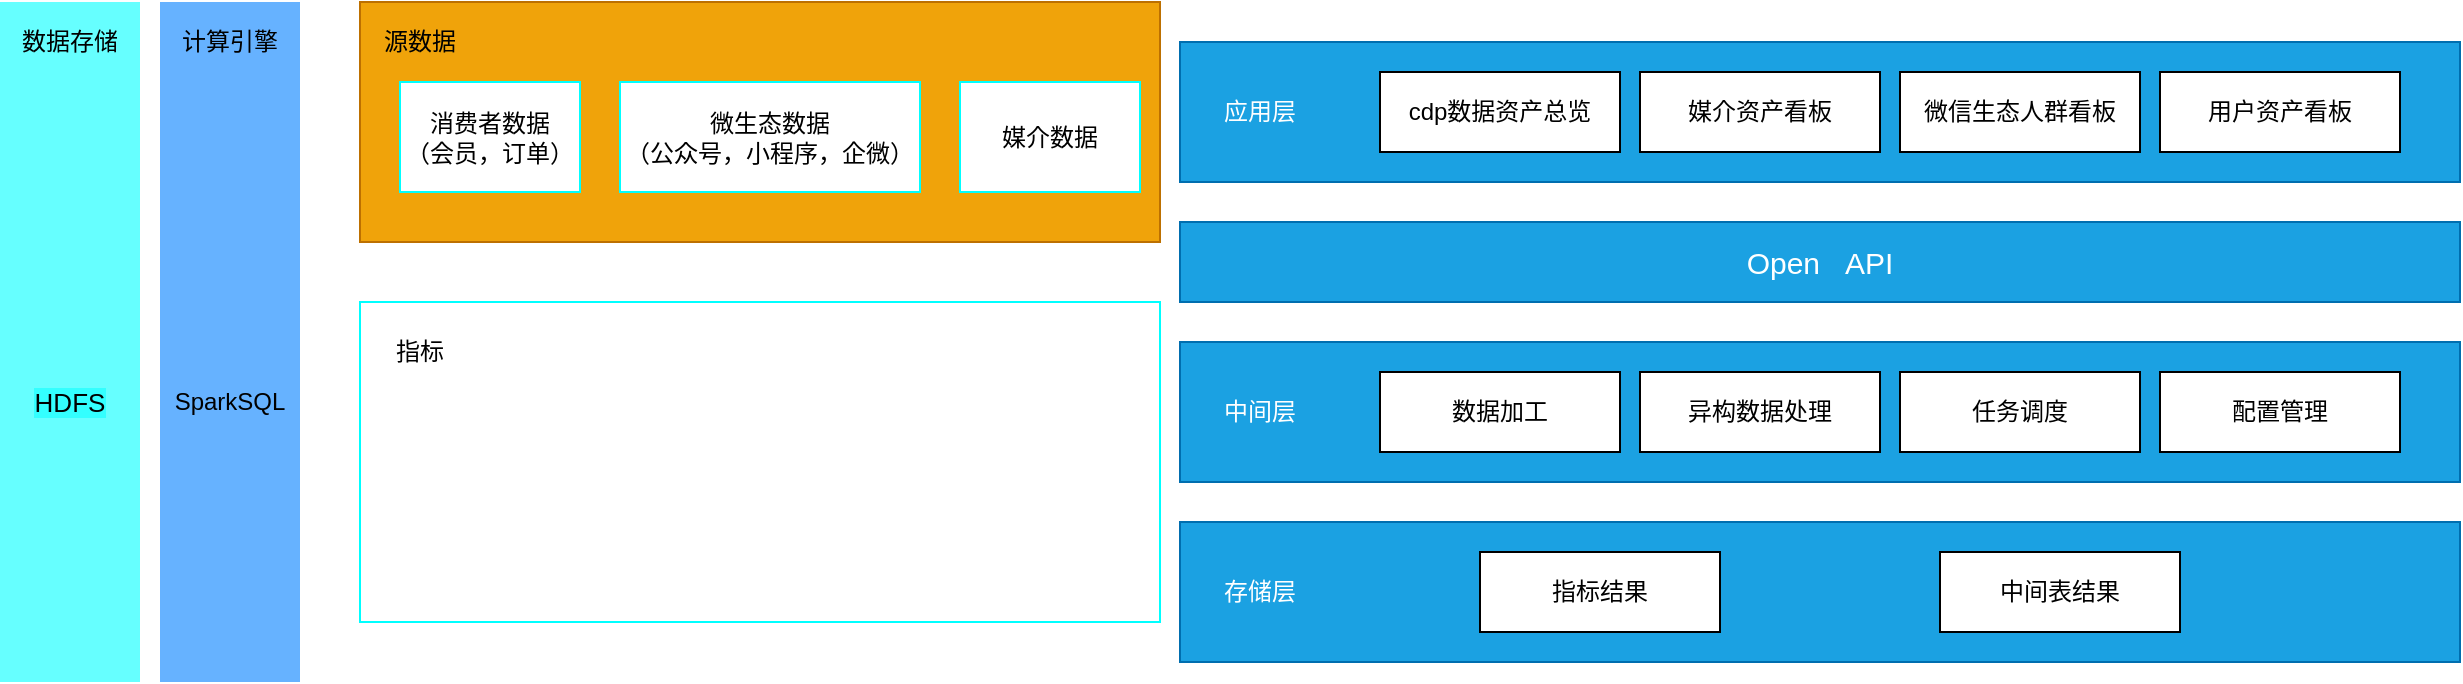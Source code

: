 <mxfile version="20.7.2" type="github">
  <diagram id="OaGpGVSkSWdmNU-YclEJ" name="第 1 页">
    <mxGraphModel dx="1236" dy="609" grid="1" gridSize="10" guides="1" tooltips="1" connect="1" arrows="1" fold="1" page="1" pageScale="1" pageWidth="1700" pageHeight="1100" math="0" shadow="0">
      <root>
        <mxCell id="0" />
        <mxCell id="1" parent="0" />
        <mxCell id="c13rjg0IlIpuNRMrlld8-1" value="" style="rounded=0;whiteSpace=wrap;html=1;fillColor=#1ba1e2;fontColor=#ffffff;strokeColor=#006EAF;" vertex="1" parent="1">
          <mxGeometry x="820" y="180" width="640" height="70" as="geometry" />
        </mxCell>
        <mxCell id="c13rjg0IlIpuNRMrlld8-2" value="cdp数据资产总览" style="rounded=0;whiteSpace=wrap;html=1;" vertex="1" parent="1">
          <mxGeometry x="920" y="195" width="120" height="40" as="geometry" />
        </mxCell>
        <mxCell id="c13rjg0IlIpuNRMrlld8-3" value="媒介资产看板" style="rounded=0;whiteSpace=wrap;html=1;" vertex="1" parent="1">
          <mxGeometry x="1050" y="195" width="120" height="40" as="geometry" />
        </mxCell>
        <mxCell id="c13rjg0IlIpuNRMrlld8-4" value="微信生态人群看板" style="rounded=0;whiteSpace=wrap;html=1;" vertex="1" parent="1">
          <mxGeometry x="1180" y="195" width="120" height="40" as="geometry" />
        </mxCell>
        <mxCell id="c13rjg0IlIpuNRMrlld8-5" value="用户资产看板" style="rounded=0;whiteSpace=wrap;html=1;" vertex="1" parent="1">
          <mxGeometry x="1310" y="195" width="120" height="40" as="geometry" />
        </mxCell>
        <mxCell id="c13rjg0IlIpuNRMrlld8-6" value="应用层" style="text;html=1;strokeColor=none;fillColor=none;align=center;verticalAlign=middle;whiteSpace=wrap;rounded=0;fontColor=#FFFFFF;" vertex="1" parent="1">
          <mxGeometry x="830" y="200" width="60" height="30" as="geometry" />
        </mxCell>
        <mxCell id="c13rjg0IlIpuNRMrlld8-7" value="&lt;font style=&quot;font-size: 15px;&quot;&gt;Open&amp;nbsp; &amp;nbsp;API&lt;/font&gt;" style="rounded=0;whiteSpace=wrap;html=1;fillColor=#1ba1e2;fontColor=#ffffff;strokeColor=#006EAF;" vertex="1" parent="1">
          <mxGeometry x="820" y="270" width="640" height="40" as="geometry" />
        </mxCell>
        <mxCell id="c13rjg0IlIpuNRMrlld8-8" value="" style="rounded=0;whiteSpace=wrap;html=1;fillColor=#1ba1e2;fontColor=#ffffff;strokeColor=#006EAF;" vertex="1" parent="1">
          <mxGeometry x="820" y="330" width="640" height="70" as="geometry" />
        </mxCell>
        <mxCell id="c13rjg0IlIpuNRMrlld8-9" value="中间层" style="text;html=1;strokeColor=none;fillColor=none;align=center;verticalAlign=middle;whiteSpace=wrap;rounded=0;fontColor=#FFFFFF;" vertex="1" parent="1">
          <mxGeometry x="830" y="350" width="60" height="30" as="geometry" />
        </mxCell>
        <mxCell id="c13rjg0IlIpuNRMrlld8-10" value="数据加工" style="rounded=0;whiteSpace=wrap;html=1;" vertex="1" parent="1">
          <mxGeometry x="920" y="345" width="120" height="40" as="geometry" />
        </mxCell>
        <mxCell id="c13rjg0IlIpuNRMrlld8-11" value="异构数据处理" style="rounded=0;whiteSpace=wrap;html=1;" vertex="1" parent="1">
          <mxGeometry x="1050" y="345" width="120" height="40" as="geometry" />
        </mxCell>
        <mxCell id="c13rjg0IlIpuNRMrlld8-12" value="任务调度" style="rounded=0;whiteSpace=wrap;html=1;" vertex="1" parent="1">
          <mxGeometry x="1180" y="345" width="120" height="40" as="geometry" />
        </mxCell>
        <mxCell id="c13rjg0IlIpuNRMrlld8-13" value="配置管理" style="rounded=0;whiteSpace=wrap;html=1;" vertex="1" parent="1">
          <mxGeometry x="1310" y="345" width="120" height="40" as="geometry" />
        </mxCell>
        <mxCell id="c13rjg0IlIpuNRMrlld8-14" value="" style="rounded=0;whiteSpace=wrap;html=1;fillColor=#1ba1e2;fontColor=#ffffff;strokeColor=#006EAF;" vertex="1" parent="1">
          <mxGeometry x="820" y="420" width="640" height="70" as="geometry" />
        </mxCell>
        <mxCell id="c13rjg0IlIpuNRMrlld8-15" value="存储层" style="text;html=1;strokeColor=none;fillColor=none;align=center;verticalAlign=middle;whiteSpace=wrap;rounded=0;fontColor=#FFFFFF;" vertex="1" parent="1">
          <mxGeometry x="830" y="440" width="60" height="30" as="geometry" />
        </mxCell>
        <mxCell id="c13rjg0IlIpuNRMrlld8-16" value="指标结果" style="rounded=0;whiteSpace=wrap;html=1;" vertex="1" parent="1">
          <mxGeometry x="970" y="435" width="120" height="40" as="geometry" />
        </mxCell>
        <mxCell id="c13rjg0IlIpuNRMrlld8-17" value="中间表结果" style="rounded=0;whiteSpace=wrap;html=1;" vertex="1" parent="1">
          <mxGeometry x="1200" y="435" width="120" height="40" as="geometry" />
        </mxCell>
        <mxCell id="c13rjg0IlIpuNRMrlld8-18" value="" style="rounded=0;whiteSpace=wrap;html=1;fontSize=15;fontColor=#FFFFFF;fillColor=#66FFFF;labelBackgroundColor=#33FFFF;strokeColor=none;" vertex="1" parent="1">
          <mxGeometry x="230" y="160" width="70" height="340" as="geometry" />
        </mxCell>
        <mxCell id="c13rjg0IlIpuNRMrlld8-19" value="&lt;font color=&quot;#000000&quot; style=&quot;font-size: 12px;&quot;&gt;数据存储&lt;/font&gt;" style="text;html=1;strokeColor=none;fillColor=none;align=center;verticalAlign=middle;whiteSpace=wrap;rounded=0;fontSize=12;fontColor=#FFFFFF;" vertex="1" parent="1">
          <mxGeometry x="235" y="165" width="60" height="30" as="geometry" />
        </mxCell>
        <mxCell id="c13rjg0IlIpuNRMrlld8-20" value="HDFS" style="text;html=1;strokeColor=none;fillColor=none;align=center;verticalAlign=middle;whiteSpace=wrap;rounded=0;labelBackgroundColor=#33FFFF;fontSize=13;fontColor=#000000;" vertex="1" parent="1">
          <mxGeometry x="235" y="345" width="60" height="30" as="geometry" />
        </mxCell>
        <mxCell id="c13rjg0IlIpuNRMrlld8-21" value="&lt;span style=&quot;color: rgba(0, 0, 0, 0); font-family: monospace; font-size: 0px; text-align: start; background-color: rgb(251, 251, 251);&quot;&gt;%3CmxGraphModel%3E%3Croot%3E%3CmxCell%20id%3D%220%22%2F%3E%3CmxCell%20id%3D%221%22%20parent%3D%220%22%2F%3E%3CmxCell%20id%3D%222%22%20value%3D%22%26lt%3Bfont%20color%3D%26quot%3B%23000000%26quot%3B%20style%3D%26quot%3Bfont-size%3A%2013px%3B%26quot%3B%26gt%3B%E6%95%B0%E6%8D%AE%E5%AD%98%E5%82%A8%26lt%3B%2Ffont%26gt%3B%22%20style%3D%22text%3Bhtml%3D1%3BstrokeColor%3Dnone%3BfillColor%3Dnone%3Balign%3Dcenter%3BverticalAlign%3Dmiddle%3BwhiteSpace%3Dwrap%3Brounded%3D0%3BfontSize%3D13%3BfontColor%3D%23FFFFFF%3B%22%20vertex%3D%221%22%20parent%3D%221%22%3E%3CmxGeometry%20x%3D%22235%22%20y%3D%22165%22%20width%3D%2260%22%20height%3D%2230%22%20as%3D%22geometry%22%2F%3E%3C%2FmxCell%3E%3C%2Froot%3E%3C%2FmxGraphModel%3E&lt;/span&gt;" style="rounded=0;whiteSpace=wrap;html=1;fontSize=15;fontColor=#FFFFFF;fillColor=#66B2FF;labelBackgroundColor=#33FFFF;strokeColor=none;" vertex="1" parent="1">
          <mxGeometry x="310" y="160" width="70" height="340" as="geometry" />
        </mxCell>
        <mxCell id="c13rjg0IlIpuNRMrlld8-22" value="&lt;font color=&quot;#000000&quot; style=&quot;font-size: 12px;&quot;&gt;计算引擎&lt;/font&gt;" style="text;html=1;strokeColor=none;fillColor=none;align=center;verticalAlign=middle;whiteSpace=wrap;rounded=0;fontSize=12;fontColor=#FFFFFF;" vertex="1" parent="1">
          <mxGeometry x="315" y="165" width="60" height="30" as="geometry" />
        </mxCell>
        <mxCell id="c13rjg0IlIpuNRMrlld8-23" value="SparkSQL" style="text;html=1;strokeColor=none;fillColor=none;align=center;verticalAlign=middle;whiteSpace=wrap;rounded=0;labelBackgroundColor=none;fontSize=12;fontColor=#000000;" vertex="1" parent="1">
          <mxGeometry x="315" y="345" width="60" height="30" as="geometry" />
        </mxCell>
        <mxCell id="c13rjg0IlIpuNRMrlld8-24" value="" style="rounded=0;whiteSpace=wrap;html=1;labelBackgroundColor=none;strokeColor=#BD7000;fontSize=12;fontColor=#000000;fillColor=#f0a30a;" vertex="1" parent="1">
          <mxGeometry x="410" y="160" width="400" height="120" as="geometry" />
        </mxCell>
        <mxCell id="c13rjg0IlIpuNRMrlld8-25" value="源数据" style="text;html=1;strokeColor=none;fillColor=none;align=center;verticalAlign=middle;whiteSpace=wrap;rounded=0;labelBackgroundColor=none;fontSize=12;fontColor=#000000;" vertex="1" parent="1">
          <mxGeometry x="410" y="165" width="60" height="30" as="geometry" />
        </mxCell>
        <mxCell id="c13rjg0IlIpuNRMrlld8-26" value="消费者数据&lt;br&gt;（会员，订单）" style="rounded=0;whiteSpace=wrap;html=1;labelBackgroundColor=none;strokeColor=#00FFFF;fontSize=12;fontColor=#000000;fillColor=#FFFFFF;" vertex="1" parent="1">
          <mxGeometry x="430" y="200" width="90" height="55" as="geometry" />
        </mxCell>
        <mxCell id="c13rjg0IlIpuNRMrlld8-29" value="微生态数据&lt;br&gt;（公众号，小程序，企微）" style="rounded=0;whiteSpace=wrap;html=1;labelBackgroundColor=none;strokeColor=#00FFFF;fontSize=12;fontColor=#000000;fillColor=#FFFFFF;" vertex="1" parent="1">
          <mxGeometry x="540" y="200" width="150" height="55" as="geometry" />
        </mxCell>
        <mxCell id="c13rjg0IlIpuNRMrlld8-30" value="媒介数据" style="rounded=0;whiteSpace=wrap;html=1;labelBackgroundColor=none;strokeColor=#00FFFF;fontSize=12;fontColor=#000000;fillColor=#FFFFFF;" vertex="1" parent="1">
          <mxGeometry x="710" y="200" width="90" height="55" as="geometry" />
        </mxCell>
        <mxCell id="c13rjg0IlIpuNRMrlld8-31" value="" style="rounded=0;whiteSpace=wrap;html=1;labelBackgroundColor=none;strokeColor=#00FFFF;fontSize=12;fontColor=#000000;fillColor=#FFFFFF;" vertex="1" parent="1">
          <mxGeometry x="410" y="310" width="400" height="160" as="geometry" />
        </mxCell>
        <mxCell id="c13rjg0IlIpuNRMrlld8-32" value="指标" style="text;html=1;strokeColor=none;fillColor=none;align=center;verticalAlign=middle;whiteSpace=wrap;rounded=0;labelBackgroundColor=none;fontSize=12;fontColor=#000000;" vertex="1" parent="1">
          <mxGeometry x="410" y="320" width="60" height="30" as="geometry" />
        </mxCell>
      </root>
    </mxGraphModel>
  </diagram>
</mxfile>
